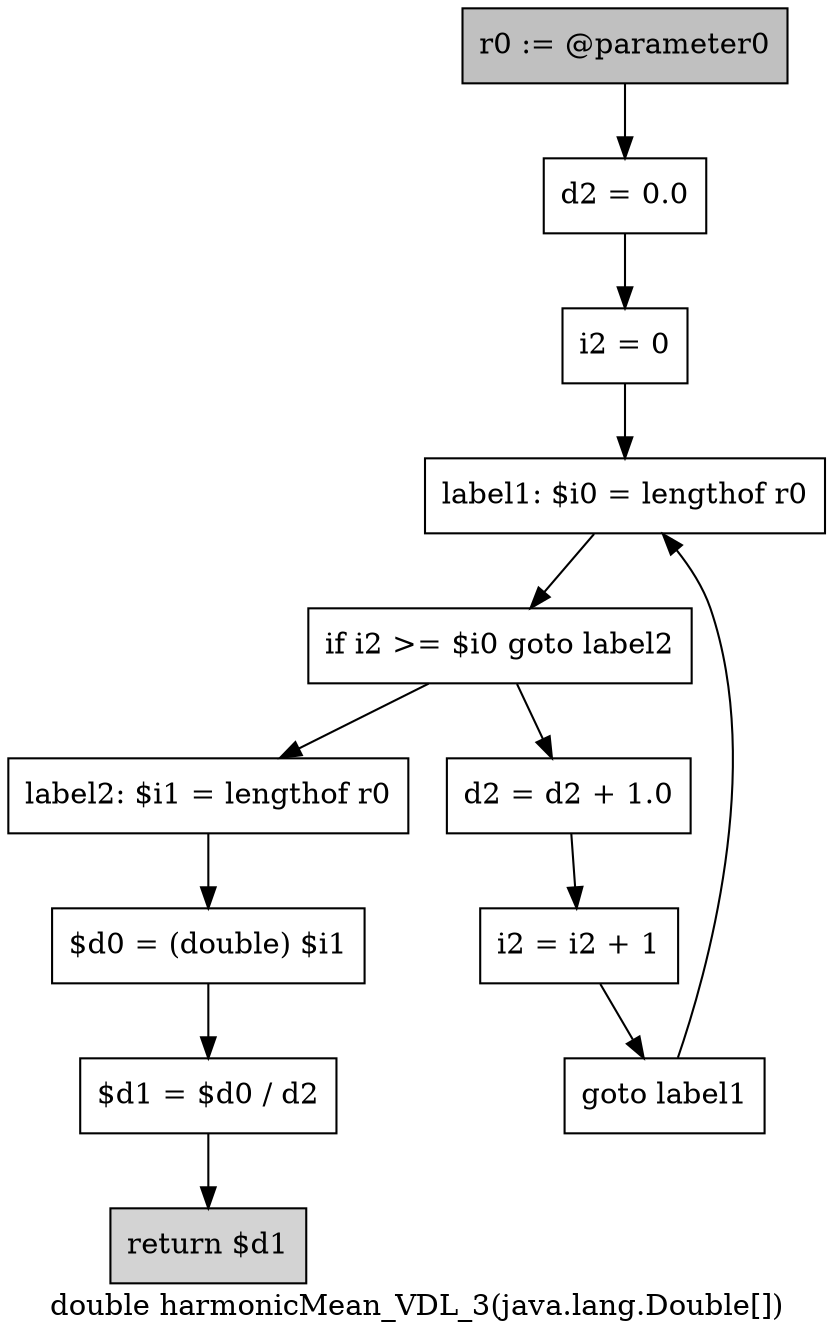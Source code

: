 digraph "double harmonicMean_VDL_3(java.lang.Double[])" {
    label="double harmonicMean_VDL_3(java.lang.Double[])";
    node [shape=box];
    "0" [style=filled,fillcolor=gray,label="r0 := @parameter0",];
    "1" [label="d2 = 0.0",];
    "0"->"1";
    "2" [label="i2 = 0",];
    "1"->"2";
    "3" [label="label1: $i0 = lengthof r0",];
    "2"->"3";
    "4" [label="if i2 >= $i0 goto label2",];
    "3"->"4";
    "5" [label="d2 = d2 + 1.0",];
    "4"->"5";
    "8" [label="label2: $i1 = lengthof r0",];
    "4"->"8";
    "6" [label="i2 = i2 + 1",];
    "5"->"6";
    "7" [label="goto label1",];
    "6"->"7";
    "7"->"3";
    "9" [label="$d0 = (double) $i1",];
    "8"->"9";
    "10" [label="$d1 = $d0 / d2",];
    "9"->"10";
    "11" [style=filled,fillcolor=lightgray,label="return $d1",];
    "10"->"11";
}
